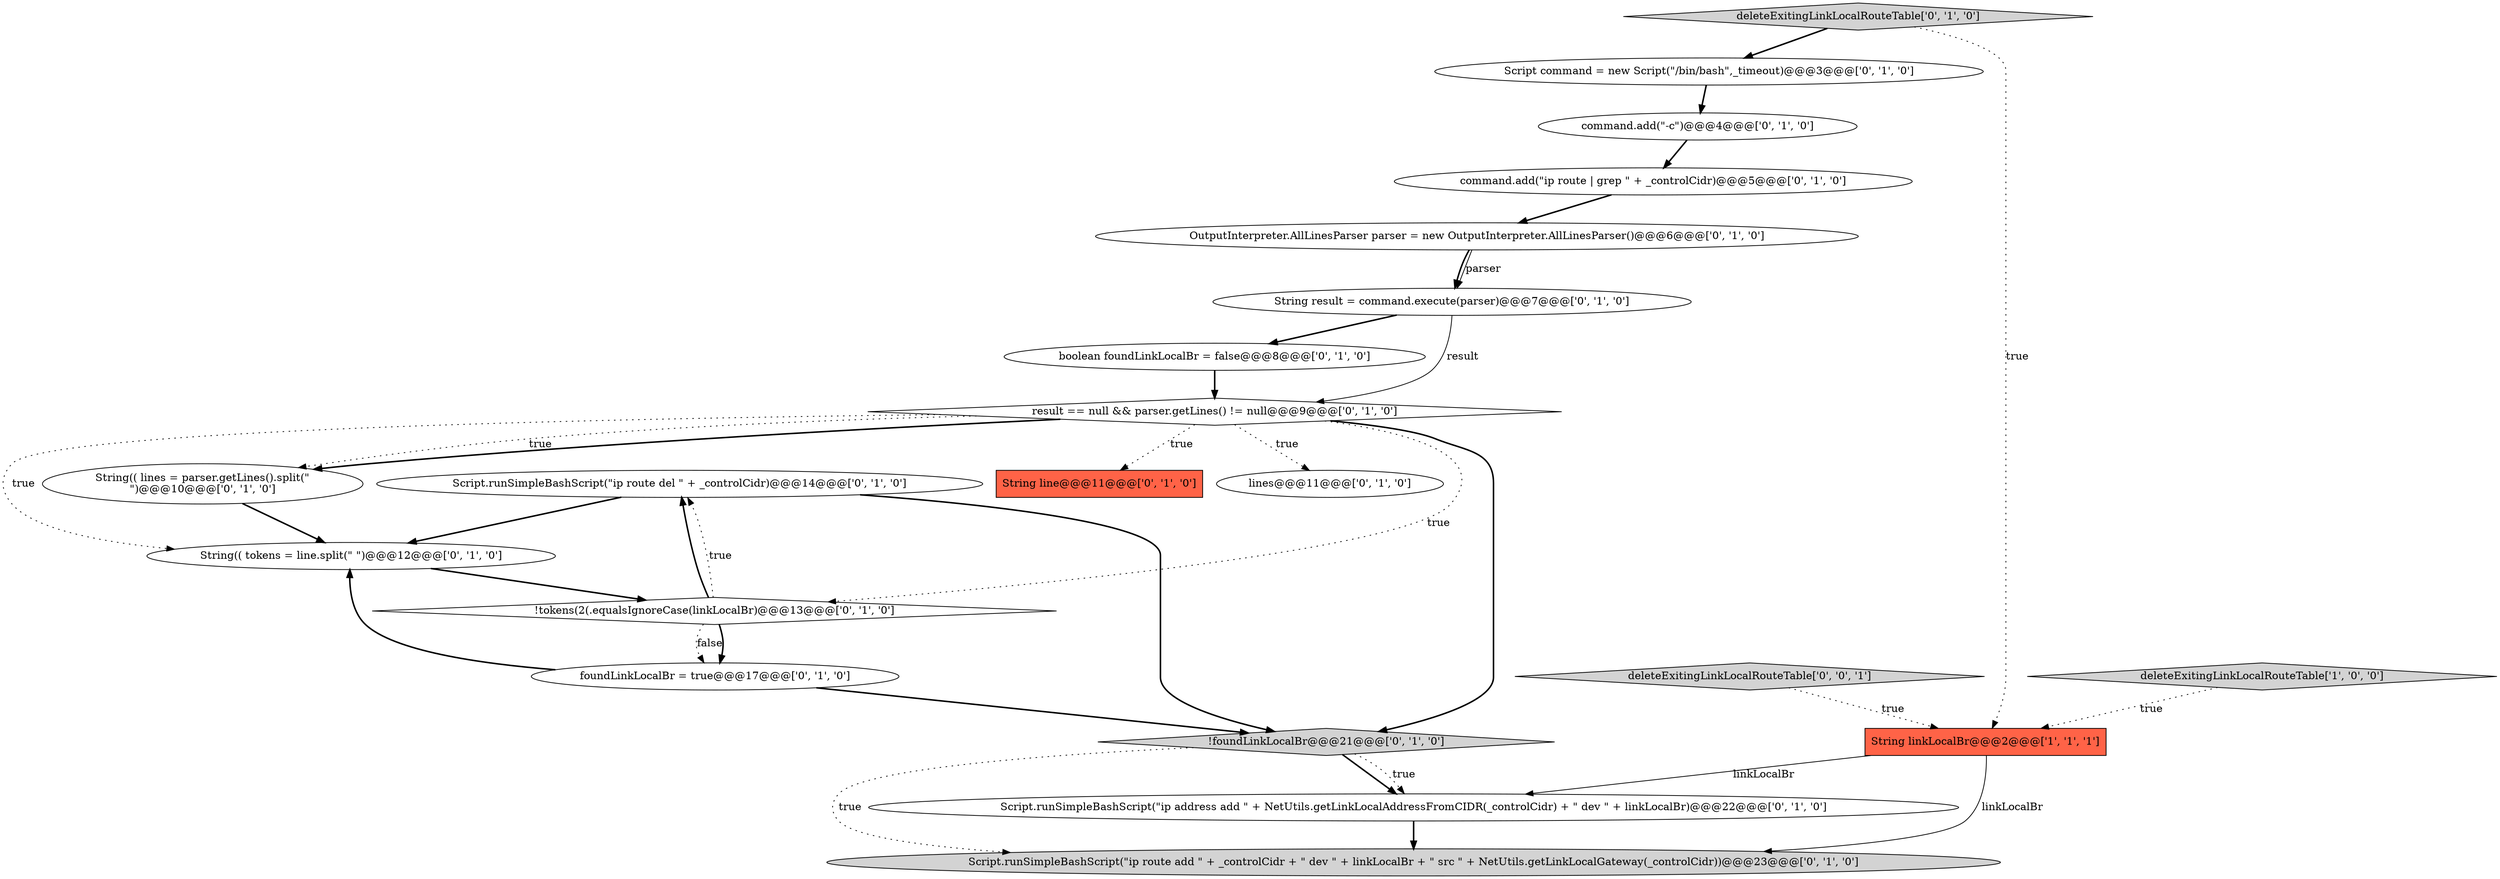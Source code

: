 digraph {
17 [style = filled, label = "Script.runSimpleBashScript(\"ip route add \" + _controlCidr + \" dev \" + linkLocalBr + \" src \" + NetUtils.getLinkLocalGateway(_controlCidr))@@@23@@@['0', '1', '0']", fillcolor = lightgray, shape = ellipse image = "AAA1AAABBB2BBB"];
19 [style = filled, label = "OutputInterpreter.AllLinesParser parser = new OutputInterpreter.AllLinesParser()@@@6@@@['0', '1', '0']", fillcolor = white, shape = ellipse image = "AAA0AAABBB2BBB"];
2 [style = filled, label = "!tokens(2(.equalsIgnoreCase(linkLocalBr)@@@13@@@['0', '1', '0']", fillcolor = white, shape = diamond image = "AAA0AAABBB2BBB"];
5 [style = filled, label = "command.add(\"-c\")@@@4@@@['0', '1', '0']", fillcolor = white, shape = ellipse image = "AAA0AAABBB2BBB"];
12 [style = filled, label = "command.add(\"ip route | grep \" + _controlCidr)@@@5@@@['0', '1', '0']", fillcolor = white, shape = ellipse image = "AAA1AAABBB2BBB"];
20 [style = filled, label = "deleteExitingLinkLocalRouteTable['0', '0', '1']", fillcolor = lightgray, shape = diamond image = "AAA0AAABBB3BBB"];
10 [style = filled, label = "deleteExitingLinkLocalRouteTable['0', '1', '0']", fillcolor = lightgray, shape = diamond image = "AAA0AAABBB2BBB"];
15 [style = filled, label = "Script.runSimpleBashScript(\"ip address add \" + NetUtils.getLinkLocalAddressFromCIDR(_controlCidr) + \" dev \" + linkLocalBr)@@@22@@@['0', '1', '0']", fillcolor = white, shape = ellipse image = "AAA1AAABBB2BBB"];
7 [style = filled, label = "Script.runSimpleBashScript(\"ip route del \" + _controlCidr)@@@14@@@['0', '1', '0']", fillcolor = white, shape = ellipse image = "AAA1AAABBB2BBB"];
13 [style = filled, label = "String(( tokens = line.split(\" \")@@@12@@@['0', '1', '0']", fillcolor = white, shape = ellipse image = "AAA0AAABBB2BBB"];
16 [style = filled, label = "String(( lines = parser.getLines().split(\"\n\")@@@10@@@['0', '1', '0']", fillcolor = white, shape = ellipse image = "AAA0AAABBB2BBB"];
8 [style = filled, label = "result == null && parser.getLines() != null@@@9@@@['0', '1', '0']", fillcolor = white, shape = diamond image = "AAA0AAABBB2BBB"];
11 [style = filled, label = "!foundLinkLocalBr@@@21@@@['0', '1', '0']", fillcolor = lightgray, shape = diamond image = "AAA0AAABBB2BBB"];
0 [style = filled, label = "deleteExitingLinkLocalRouteTable['1', '0', '0']", fillcolor = lightgray, shape = diamond image = "AAA0AAABBB1BBB"];
18 [style = filled, label = "Script command = new Script(\"/bin/bash\",_timeout)@@@3@@@['0', '1', '0']", fillcolor = white, shape = ellipse image = "AAA0AAABBB2BBB"];
3 [style = filled, label = "boolean foundLinkLocalBr = false@@@8@@@['0', '1', '0']", fillcolor = white, shape = ellipse image = "AAA0AAABBB2BBB"];
1 [style = filled, label = "String linkLocalBr@@@2@@@['1', '1', '1']", fillcolor = tomato, shape = box image = "AAA0AAABBB1BBB"];
4 [style = filled, label = "String line@@@11@@@['0', '1', '0']", fillcolor = tomato, shape = box image = "AAA0AAABBB2BBB"];
14 [style = filled, label = "foundLinkLocalBr = true@@@17@@@['0', '1', '0']", fillcolor = white, shape = ellipse image = "AAA0AAABBB2BBB"];
9 [style = filled, label = "lines@@@11@@@['0', '1', '0']", fillcolor = white, shape = ellipse image = "AAA0AAABBB2BBB"];
6 [style = filled, label = "String result = command.execute(parser)@@@7@@@['0', '1', '0']", fillcolor = white, shape = ellipse image = "AAA0AAABBB2BBB"];
8->16 [style = bold, label=""];
20->1 [style = dotted, label="true"];
0->1 [style = dotted, label="true"];
8->16 [style = dotted, label="true"];
10->1 [style = dotted, label="true"];
19->6 [style = bold, label=""];
2->7 [style = bold, label=""];
2->14 [style = dotted, label="false"];
18->5 [style = bold, label=""];
15->17 [style = bold, label=""];
14->13 [style = bold, label=""];
6->8 [style = solid, label="result"];
1->17 [style = solid, label="linkLocalBr"];
8->2 [style = dotted, label="true"];
11->15 [style = bold, label=""];
7->11 [style = bold, label=""];
16->13 [style = bold, label=""];
14->11 [style = bold, label=""];
11->17 [style = dotted, label="true"];
10->18 [style = bold, label=""];
7->13 [style = bold, label=""];
8->11 [style = bold, label=""];
1->15 [style = solid, label="linkLocalBr"];
12->19 [style = bold, label=""];
6->3 [style = bold, label=""];
3->8 [style = bold, label=""];
19->6 [style = solid, label="parser"];
11->15 [style = dotted, label="true"];
5->12 [style = bold, label=""];
2->14 [style = bold, label=""];
13->2 [style = bold, label=""];
8->4 [style = dotted, label="true"];
2->7 [style = dotted, label="true"];
8->13 [style = dotted, label="true"];
8->9 [style = dotted, label="true"];
}
